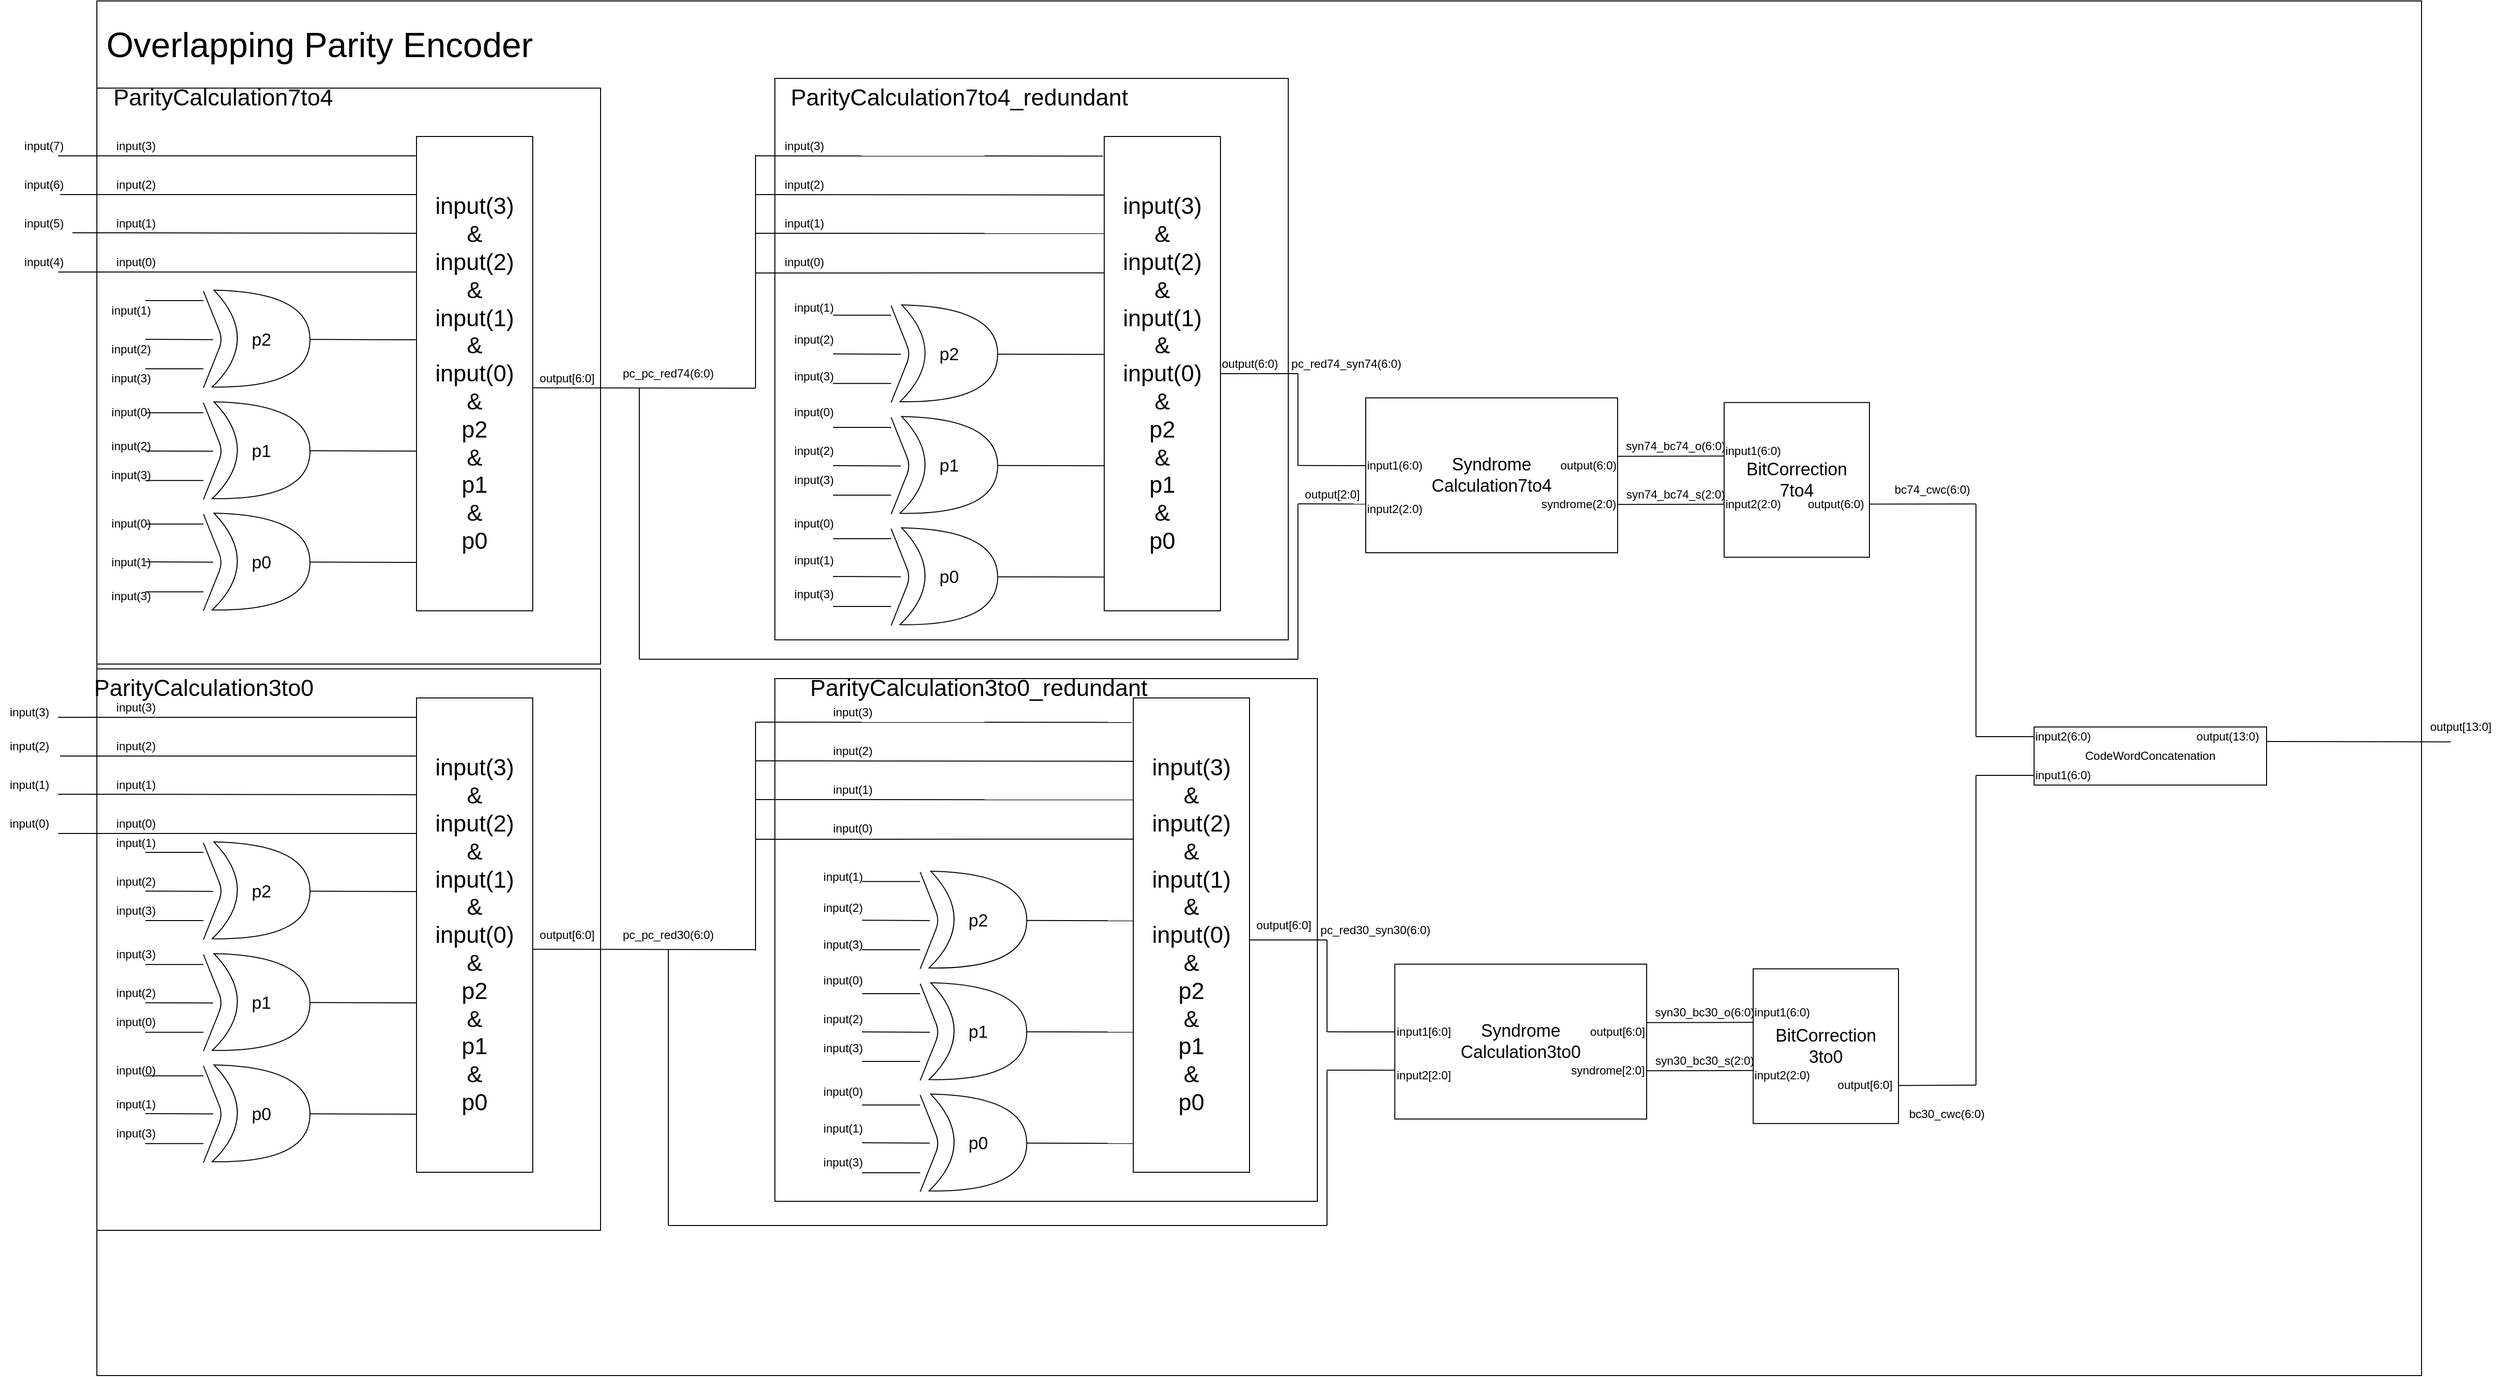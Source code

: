 <mxfile version="13.7.5" type="device"><diagram name="Page-1" id="7e0a89b8-554c-2b80-1dc8-d5c74ca68de4"><mxGraphModel dx="2122" dy="1299" grid="1" gridSize="10" guides="1" tooltips="1" connect="1" arrows="1" fold="1" page="1" pageScale="1" pageWidth="1100" pageHeight="850" background="#ffffff" math="0" shadow="0"><root><mxCell id="0"/><mxCell id="1" parent="0"/><mxCell id="FAFZdlp3KTIFygxHymm2-323" value="&lt;span style=&quot;color: rgba(0 , 0 , 0 , 0) ; font-family: monospace ; font-size: 0px&quot;&gt;%3CmxGraphModel%3E%3Croot%3E%3CmxCell%20id%3D%220%22%2F%3E%3CmxCell%20id%3D%221%22%20parent%3D%220%22%2F%3E%3CmxCell%20id%3D%222%22%20value%3D%22syn74_bc74_o%22%20style%3D%22text%3Bhtml%3D1%3BstrokeColor%3Dnone%3BfillColor%3Dnone%3Balign%3Dcenter%3BverticalAlign%3Dmiddle%3BwhiteSpace%3Dwrap%3Brounded%3D0%3B%22%20vertex%3D%221%22%20parent%3D%221%22%3E%3CmxGeometry%20x%3D%221600%22%20y%3D%22370%22%20width%3D%2240%22%20height%3D%2220%22%20as%3D%22geometry%22%2F%3E%3C%2FmxCell%3E%3C%2Froot%3E%3C%2FmxGraphModel%3E&lt;/span&gt;" style="rounded=0;whiteSpace=wrap;html=1;" vertex="1" parent="1"><mxGeometry y="-80" width="2400" height="1420" as="geometry"/></mxCell><mxCell id="FAFZdlp3KTIFygxHymm2-282" value="" style="rounded=0;whiteSpace=wrap;html=1;" vertex="1" parent="1"><mxGeometry x="700" y="620" width="560" height="540" as="geometry"/></mxCell><mxCell id="FAFZdlp3KTIFygxHymm2-281" value="" style="rounded=0;whiteSpace=wrap;html=1;" vertex="1" parent="1"><mxGeometry y="610" width="520" height="580" as="geometry"/></mxCell><mxCell id="FAFZdlp3KTIFygxHymm2-280" value="" style="rounded=0;whiteSpace=wrap;html=1;" vertex="1" parent="1"><mxGeometry x="700" width="530" height="580" as="geometry"/></mxCell><mxCell id="FAFZdlp3KTIFygxHymm2-276" value="" style="rounded=0;whiteSpace=wrap;html=1;" vertex="1" parent="1"><mxGeometry y="10" width="520" height="595" as="geometry"/></mxCell><mxCell id="FAFZdlp3KTIFygxHymm2-1" value="&lt;font style=&quot;font-size: 36px&quot;&gt;Overlapping Parity Encoder&lt;/font&gt;" style="text;html=1;strokeColor=none;fillColor=none;align=center;verticalAlign=middle;whiteSpace=wrap;rounded=0;" vertex="1" parent="1"><mxGeometry x="-30" y="-80" width="520" height="90" as="geometry"/></mxCell><mxCell id="FAFZdlp3KTIFygxHymm2-25" value="" style="endArrow=none;html=1;" edge="1" parent="1"><mxGeometry width="50" height="50" relative="1" as="geometry"><mxPoint x="-40" y="200" as="sourcePoint"/><mxPoint x="330" y="200" as="targetPoint"/></mxGeometry></mxCell><mxCell id="FAFZdlp3KTIFygxHymm2-26" value="" style="endArrow=none;html=1;exitX=0.996;exitY=0.972;exitDx=0;exitDy=0;exitPerimeter=0;" edge="1" parent="1" source="FAFZdlp3KTIFygxHymm2-31"><mxGeometry width="50" height="50" relative="1" as="geometry"><mxPoint x="240" y="160.0" as="sourcePoint"/><mxPoint x="330" y="160" as="targetPoint"/></mxGeometry></mxCell><mxCell id="FAFZdlp3KTIFygxHymm2-27" value="" style="endArrow=none;html=1;" edge="1" parent="1"><mxGeometry width="50" height="50" relative="1" as="geometry"><mxPoint x="-38" y="120" as="sourcePoint"/><mxPoint x="330" y="120" as="targetPoint"/></mxGeometry></mxCell><mxCell id="FAFZdlp3KTIFygxHymm2-28" value="" style="endArrow=none;html=1;exitX=1;exitY=0.5;exitDx=0;exitDy=0;exitPerimeter=0;" edge="1" parent="1"><mxGeometry width="50" height="50" relative="1" as="geometry"><mxPoint x="-40" y="80" as="sourcePoint"/><mxPoint x="330" y="80" as="targetPoint"/></mxGeometry></mxCell><mxCell id="FAFZdlp3KTIFygxHymm2-30" value="input(6)" style="text;html=1;align=center;verticalAlign=middle;resizable=0;points=[];autosize=1;" vertex="1" parent="1"><mxGeometry x="-85" y="100" width="60" height="20" as="geometry"/></mxCell><mxCell id="FAFZdlp3KTIFygxHymm2-31" value="input(5)" style="text;html=1;align=center;verticalAlign=middle;resizable=0;points=[];autosize=1;" vertex="1" parent="1"><mxGeometry x="-85" y="140" width="60" height="20" as="geometry"/></mxCell><mxCell id="FAFZdlp3KTIFygxHymm2-32" value="input(4)" style="text;html=1;align=center;verticalAlign=middle;resizable=0;points=[];autosize=1;" vertex="1" parent="1"><mxGeometry x="-85" y="180" width="60" height="20" as="geometry"/></mxCell><mxCell id="FAFZdlp3KTIFygxHymm2-42" value="&lt;font style=&quot;font-size: 24px&quot;&gt;input(3)&lt;br&gt;&amp;amp;&lt;br&gt;input(2)&lt;br&gt;&amp;amp;&lt;br&gt;input(1)&lt;br&gt;&amp;amp;&lt;br&gt;input(0)&lt;br&gt;&amp;amp;&lt;br&gt;p2&lt;br&gt;&amp;amp;&lt;br&gt;p1&lt;br&gt;&amp;amp;&lt;br&gt;p0&lt;/font&gt;" style="rounded=0;whiteSpace=wrap;html=1;" vertex="1" parent="1"><mxGeometry x="330" y="60" width="120" height="490" as="geometry"/></mxCell><mxCell id="FAFZdlp3KTIFygxHymm2-44" value="" style="endArrow=none;html=1;" edge="1" parent="1"><mxGeometry width="50" height="50" relative="1" as="geometry"><mxPoint x="450" y="319.65" as="sourcePoint"/><mxPoint x="680" y="320" as="targetPoint"/></mxGeometry></mxCell><mxCell id="FAFZdlp3KTIFygxHymm2-45" value="output[6:0]" style="text;html=1;align=center;verticalAlign=middle;resizable=0;points=[];autosize=1;" vertex="1" parent="1"><mxGeometry x="450" y="299.65" width="70" height="20" as="geometry"/></mxCell><mxCell id="FAFZdlp3KTIFygxHymm2-83" value="&lt;span style=&quot;font-size: 18px&quot;&gt;p2&lt;/span&gt;" style="shape=xor;whiteSpace=wrap;html=1;rotation=1;" vertex="1" parent="1"><mxGeometry x="120" y="789.65" width="100" height="100" as="geometry"/></mxCell><mxCell id="FAFZdlp3KTIFygxHymm2-84" value="" style="endArrow=none;html=1;" edge="1" parent="1"><mxGeometry width="50" height="50" relative="1" as="geometry"><mxPoint x="110" y="889.65" as="sourcePoint"/><mxPoint x="110" y="789.65" as="targetPoint"/><Array as="points"><mxPoint x="130" y="839.65"/></Array></mxGeometry></mxCell><mxCell id="FAFZdlp3KTIFygxHymm2-85" value="" style="endArrow=none;html=1;" edge="1" parent="1"><mxGeometry width="50" height="50" relative="1" as="geometry"><mxPoint x="50" y="799.51" as="sourcePoint"/><mxPoint x="110" y="799.51" as="targetPoint"/></mxGeometry></mxCell><mxCell id="FAFZdlp3KTIFygxHymm2-86" value="" style="endArrow=none;html=1;" edge="1" parent="1"><mxGeometry width="50" height="50" relative="1" as="geometry"><mxPoint x="50" y="839.47" as="sourcePoint"/><mxPoint x="120" y="839.83" as="targetPoint"/></mxGeometry></mxCell><mxCell id="FAFZdlp3KTIFygxHymm2-87" value="" style="endArrow=none;html=1;" edge="1" parent="1"><mxGeometry width="50" height="50" relative="1" as="geometry"><mxPoint x="50" y="870" as="sourcePoint"/><mxPoint x="110" y="870" as="targetPoint"/></mxGeometry></mxCell><mxCell id="FAFZdlp3KTIFygxHymm2-88" value="&lt;span style=&quot;font-size: 18px&quot;&gt;p1&lt;/span&gt;" style="shape=xor;whiteSpace=wrap;html=1;rotation=1;" vertex="1" parent="1"><mxGeometry x="120" y="905" width="100" height="100" as="geometry"/></mxCell><mxCell id="FAFZdlp3KTIFygxHymm2-89" value="" style="endArrow=none;html=1;" edge="1" parent="1"><mxGeometry width="50" height="50" relative="1" as="geometry"><mxPoint x="110" y="1005" as="sourcePoint"/><mxPoint x="110" y="905" as="targetPoint"/><Array as="points"><mxPoint x="130" y="955"/></Array></mxGeometry></mxCell><mxCell id="FAFZdlp3KTIFygxHymm2-90" value="" style="endArrow=none;html=1;" edge="1" parent="1"><mxGeometry width="50" height="50" relative="1" as="geometry"><mxPoint x="50" y="915.35" as="sourcePoint"/><mxPoint x="110" y="915.35" as="targetPoint"/></mxGeometry></mxCell><mxCell id="FAFZdlp3KTIFygxHymm2-91" value="" style="endArrow=none;html=1;" edge="1" parent="1"><mxGeometry width="50" height="50" relative="1" as="geometry"><mxPoint x="50" y="954.82" as="sourcePoint"/><mxPoint x="120" y="955.18" as="targetPoint"/></mxGeometry></mxCell><mxCell id="FAFZdlp3KTIFygxHymm2-92" value="" style="endArrow=none;html=1;" edge="1" parent="1"><mxGeometry width="50" height="50" relative="1" as="geometry"><mxPoint x="50" y="985.35" as="sourcePoint"/><mxPoint x="110" y="985.35" as="targetPoint"/></mxGeometry></mxCell><mxCell id="FAFZdlp3KTIFygxHymm2-93" value="&lt;span style=&quot;font-size: 18px&quot;&gt;p0&lt;/span&gt;" style="shape=xor;whiteSpace=wrap;html=1;rotation=1;" vertex="1" parent="1"><mxGeometry x="120" y="1020" width="100" height="100" as="geometry"/></mxCell><mxCell id="FAFZdlp3KTIFygxHymm2-94" value="" style="endArrow=none;html=1;" edge="1" parent="1"><mxGeometry width="50" height="50" relative="1" as="geometry"><mxPoint x="110" y="1120" as="sourcePoint"/><mxPoint x="110" y="1020" as="targetPoint"/><Array as="points"><mxPoint x="130" y="1070"/></Array></mxGeometry></mxCell><mxCell id="FAFZdlp3KTIFygxHymm2-95" value="" style="endArrow=none;html=1;" edge="1" parent="1"><mxGeometry width="50" height="50" relative="1" as="geometry"><mxPoint x="50" y="1030.35" as="sourcePoint"/><mxPoint x="110" y="1030.35" as="targetPoint"/></mxGeometry></mxCell><mxCell id="FAFZdlp3KTIFygxHymm2-96" value="" style="endArrow=none;html=1;" edge="1" parent="1"><mxGeometry width="50" height="50" relative="1" as="geometry"><mxPoint x="50" y="1069.35" as="sourcePoint"/><mxPoint x="120" y="1069.71" as="targetPoint"/></mxGeometry></mxCell><mxCell id="FAFZdlp3KTIFygxHymm2-97" value="" style="endArrow=none;html=1;" edge="1" parent="1"><mxGeometry width="50" height="50" relative="1" as="geometry"><mxPoint x="50" y="1100.35" as="sourcePoint"/><mxPoint x="110" y="1100.35" as="targetPoint"/></mxGeometry></mxCell><mxCell id="FAFZdlp3KTIFygxHymm2-98" value="" style="endArrow=none;html=1;" edge="1" parent="1"><mxGeometry width="50" height="50" relative="1" as="geometry"><mxPoint x="220" y="839.65" as="sourcePoint"/><mxPoint x="330" y="840" as="targetPoint"/></mxGeometry></mxCell><mxCell id="FAFZdlp3KTIFygxHymm2-99" value="" style="endArrow=none;html=1;" edge="1" parent="1"><mxGeometry width="50" height="50" relative="1" as="geometry"><mxPoint x="220" y="954.66" as="sourcePoint"/><mxPoint x="330" y="955.01" as="targetPoint"/></mxGeometry></mxCell><mxCell id="FAFZdlp3KTIFygxHymm2-100" value="" style="endArrow=none;html=1;" edge="1" parent="1"><mxGeometry width="50" height="50" relative="1" as="geometry"><mxPoint x="220" y="1069.66" as="sourcePoint"/><mxPoint x="330" y="1070.01" as="targetPoint"/></mxGeometry></mxCell><mxCell id="FAFZdlp3KTIFygxHymm2-118" value="&lt;font style=&quot;font-size: 24px&quot;&gt;input(3)&lt;br&gt;&amp;amp;&lt;br&gt;input(2)&lt;br&gt;&amp;amp;&lt;br&gt;input(1)&lt;br&gt;&amp;amp;&lt;br&gt;input(0)&lt;br&gt;&amp;amp;&lt;br&gt;p2&lt;br&gt;&amp;amp;&lt;br&gt;p1&lt;br&gt;&amp;amp;&lt;br&gt;p0&lt;/font&gt;" style="rounded=0;whiteSpace=wrap;html=1;" vertex="1" parent="1"><mxGeometry x="330" y="640" width="120" height="490" as="geometry"/></mxCell><mxCell id="FAFZdlp3KTIFygxHymm2-119" value="" style="endArrow=none;html=1;" edge="1" parent="1"><mxGeometry width="50" height="50" relative="1" as="geometry"><mxPoint x="450" y="899.65" as="sourcePoint"/><mxPoint x="680" y="900" as="targetPoint"/></mxGeometry></mxCell><mxCell id="FAFZdlp3KTIFygxHymm2-122" value="" style="endArrow=none;html=1;" edge="1" parent="1"><mxGeometry width="50" height="50" relative="1" as="geometry"><mxPoint x="680" y="320" as="sourcePoint"/><mxPoint x="680" y="79" as="targetPoint"/></mxGeometry></mxCell><mxCell id="FAFZdlp3KTIFygxHymm2-123" value="" style="endArrow=none;html=1;entryX=-0.012;entryY=0.072;entryDx=0;entryDy=0;entryPerimeter=0;" edge="1" parent="1"><mxGeometry width="50" height="50" relative="1" as="geometry"><mxPoint x="680" y="80" as="sourcePoint"/><mxPoint x="1038.56" y="80.28" as="targetPoint"/></mxGeometry></mxCell><mxCell id="FAFZdlp3KTIFygxHymm2-124" value="" style="endArrow=none;html=1;entryX=0.004;entryY=0.154;entryDx=0;entryDy=0;entryPerimeter=0;" edge="1" parent="1"><mxGeometry width="50" height="50" relative="1" as="geometry"><mxPoint x="680" y="120" as="sourcePoint"/><mxPoint x="1040.48" y="120.46" as="targetPoint"/></mxGeometry></mxCell><mxCell id="FAFZdlp3KTIFygxHymm2-125" value="" style="endArrow=none;html=1;entryX=0;entryY=0.235;entryDx=0;entryDy=0;entryPerimeter=0;" edge="1" parent="1"><mxGeometry width="50" height="50" relative="1" as="geometry"><mxPoint x="680" y="160" as="sourcePoint"/><mxPoint x="1040" y="160.15" as="targetPoint"/></mxGeometry></mxCell><mxCell id="FAFZdlp3KTIFygxHymm2-126" value="" style="endArrow=none;html=1;entryX=0.004;entryY=0.318;entryDx=0;entryDy=0;entryPerimeter=0;" edge="1" parent="1"><mxGeometry width="50" height="50" relative="1" as="geometry"><mxPoint x="680" y="201" as="sourcePoint"/><mxPoint x="1040.48" y="200.82" as="targetPoint"/></mxGeometry></mxCell><mxCell id="FAFZdlp3KTIFygxHymm2-133" value="&lt;font style=&quot;font-size: 18px&quot;&gt;p2&lt;/font&gt;" style="shape=xor;whiteSpace=wrap;html=1;rotation=1;" vertex="1" parent="1"><mxGeometry x="830" y="234.82" width="100" height="100" as="geometry"/></mxCell><mxCell id="FAFZdlp3KTIFygxHymm2-134" value="" style="endArrow=none;html=1;" edge="1" parent="1"><mxGeometry width="50" height="50" relative="1" as="geometry"><mxPoint x="820" y="334.82" as="sourcePoint"/><mxPoint x="820" y="234.82" as="targetPoint"/><Array as="points"><mxPoint x="840" y="284.82"/></Array></mxGeometry></mxCell><mxCell id="FAFZdlp3KTIFygxHymm2-135" value="" style="endArrow=none;html=1;" edge="1" parent="1"><mxGeometry width="50" height="50" relative="1" as="geometry"><mxPoint x="760" y="244.68" as="sourcePoint"/><mxPoint x="820" y="244.68" as="targetPoint"/></mxGeometry></mxCell><mxCell id="FAFZdlp3KTIFygxHymm2-136" value="" style="endArrow=none;html=1;" edge="1" parent="1"><mxGeometry width="50" height="50" relative="1" as="geometry"><mxPoint x="760" y="284.64" as="sourcePoint"/><mxPoint x="830" y="285.0" as="targetPoint"/></mxGeometry></mxCell><mxCell id="FAFZdlp3KTIFygxHymm2-137" value="" style="endArrow=none;html=1;" edge="1" parent="1"><mxGeometry width="50" height="50" relative="1" as="geometry"><mxPoint x="760" y="315.17" as="sourcePoint"/><mxPoint x="820" y="315.17" as="targetPoint"/></mxGeometry></mxCell><mxCell id="FAFZdlp3KTIFygxHymm2-138" value="&lt;font style=&quot;font-size: 18px&quot;&gt;p1&lt;/font&gt;" style="shape=xor;whiteSpace=wrap;html=1;rotation=1;" vertex="1" parent="1"><mxGeometry x="830" y="350.17" width="100" height="100" as="geometry"/></mxCell><mxCell id="FAFZdlp3KTIFygxHymm2-139" value="" style="endArrow=none;html=1;" edge="1" parent="1"><mxGeometry width="50" height="50" relative="1" as="geometry"><mxPoint x="820" y="450.17" as="sourcePoint"/><mxPoint x="820" y="350.17" as="targetPoint"/><Array as="points"><mxPoint x="840" y="400.17"/></Array></mxGeometry></mxCell><mxCell id="FAFZdlp3KTIFygxHymm2-140" value="" style="endArrow=none;html=1;" edge="1" parent="1"><mxGeometry width="50" height="50" relative="1" as="geometry"><mxPoint x="760" y="360.52" as="sourcePoint"/><mxPoint x="820" y="360.52" as="targetPoint"/></mxGeometry></mxCell><mxCell id="FAFZdlp3KTIFygxHymm2-141" value="" style="endArrow=none;html=1;" edge="1" parent="1"><mxGeometry width="50" height="50" relative="1" as="geometry"><mxPoint x="760" y="399.99" as="sourcePoint"/><mxPoint x="830" y="400.35" as="targetPoint"/></mxGeometry></mxCell><mxCell id="FAFZdlp3KTIFygxHymm2-142" value="" style="endArrow=none;html=1;" edge="1" parent="1"><mxGeometry width="50" height="50" relative="1" as="geometry"><mxPoint x="760" y="430.52" as="sourcePoint"/><mxPoint x="820" y="430.52" as="targetPoint"/></mxGeometry></mxCell><mxCell id="FAFZdlp3KTIFygxHymm2-143" value="&lt;font style=&quot;font-size: 18px&quot;&gt;p0&lt;/font&gt;" style="shape=xor;whiteSpace=wrap;html=1;rotation=1;" vertex="1" parent="1"><mxGeometry x="830" y="465.17" width="100" height="100" as="geometry"/></mxCell><mxCell id="FAFZdlp3KTIFygxHymm2-144" value="" style="endArrow=none;html=1;" edge="1" parent="1"><mxGeometry width="50" height="50" relative="1" as="geometry"><mxPoint x="820" y="565.17" as="sourcePoint"/><mxPoint x="820" y="465.17" as="targetPoint"/><Array as="points"><mxPoint x="840" y="515.17"/></Array></mxGeometry></mxCell><mxCell id="FAFZdlp3KTIFygxHymm2-145" value="" style="endArrow=none;html=1;" edge="1" parent="1"><mxGeometry width="50" height="50" relative="1" as="geometry"><mxPoint x="760" y="475.52" as="sourcePoint"/><mxPoint x="820" y="475.52" as="targetPoint"/></mxGeometry></mxCell><mxCell id="FAFZdlp3KTIFygxHymm2-146" value="" style="endArrow=none;html=1;" edge="1" parent="1"><mxGeometry width="50" height="50" relative="1" as="geometry"><mxPoint x="760" y="514.52" as="sourcePoint"/><mxPoint x="830" y="514.88" as="targetPoint"/></mxGeometry></mxCell><mxCell id="FAFZdlp3KTIFygxHymm2-147" value="" style="endArrow=none;html=1;" edge="1" parent="1"><mxGeometry width="50" height="50" relative="1" as="geometry"><mxPoint x="760" y="545.52" as="sourcePoint"/><mxPoint x="820" y="545.52" as="targetPoint"/></mxGeometry></mxCell><mxCell id="FAFZdlp3KTIFygxHymm2-148" value="" style="endArrow=none;html=1;" edge="1" parent="1"><mxGeometry width="50" height="50" relative="1" as="geometry"><mxPoint x="930" y="284.82" as="sourcePoint"/><mxPoint x="1040" y="285.17" as="targetPoint"/></mxGeometry></mxCell><mxCell id="FAFZdlp3KTIFygxHymm2-149" value="" style="endArrow=none;html=1;" edge="1" parent="1"><mxGeometry width="50" height="50" relative="1" as="geometry"><mxPoint x="930" y="399.83" as="sourcePoint"/><mxPoint x="1040" y="400.18" as="targetPoint"/></mxGeometry></mxCell><mxCell id="FAFZdlp3KTIFygxHymm2-150" value="" style="endArrow=none;html=1;" edge="1" parent="1"><mxGeometry width="50" height="50" relative="1" as="geometry"><mxPoint x="930" y="514.83" as="sourcePoint"/><mxPoint x="1040" y="515.18" as="targetPoint"/></mxGeometry></mxCell><mxCell id="FAFZdlp3KTIFygxHymm2-172" value="" style="endArrow=none;html=1;" edge="1" parent="1"><mxGeometry width="50" height="50" relative="1" as="geometry"><mxPoint x="1160" y="305.0" as="sourcePoint"/><mxPoint x="1240" y="305" as="targetPoint"/></mxGeometry></mxCell><mxCell id="FAFZdlp3KTIFygxHymm2-174" value="" style="endArrow=none;html=1;" edge="1" parent="1"><mxGeometry width="50" height="50" relative="1" as="geometry"><mxPoint x="560" y="600" as="sourcePoint"/><mxPoint x="560" y="320.17" as="targetPoint"/></mxGeometry></mxCell><mxCell id="FAFZdlp3KTIFygxHymm2-175" value="" style="endArrow=none;html=1;" edge="1" parent="1"><mxGeometry width="50" height="50" relative="1" as="geometry"><mxPoint x="560" y="600" as="sourcePoint"/><mxPoint x="1240" y="600" as="targetPoint"/></mxGeometry></mxCell><mxCell id="FAFZdlp3KTIFygxHymm2-176" value="" style="endArrow=none;html=1;" edge="1" parent="1"><mxGeometry width="50" height="50" relative="1" as="geometry"><mxPoint x="1240" y="400" as="sourcePoint"/><mxPoint x="1240" y="305.0" as="targetPoint"/></mxGeometry></mxCell><mxCell id="FAFZdlp3KTIFygxHymm2-177" value="" style="endArrow=none;html=1;" edge="1" parent="1"><mxGeometry width="50" height="50" relative="1" as="geometry"><mxPoint x="1240" y="600" as="sourcePoint"/><mxPoint x="1240" y="440" as="targetPoint"/></mxGeometry></mxCell><mxCell id="FAFZdlp3KTIFygxHymm2-178" value="" style="endArrow=none;html=1;" edge="1" parent="1"><mxGeometry width="50" height="50" relative="1" as="geometry"><mxPoint x="1240" y="399.93" as="sourcePoint"/><mxPoint x="1320" y="400" as="targetPoint"/></mxGeometry></mxCell><mxCell id="FAFZdlp3KTIFygxHymm2-179" value="" style="endArrow=none;html=1;" edge="1" parent="1"><mxGeometry width="50" height="50" relative="1" as="geometry"><mxPoint x="1240" y="439.52" as="sourcePoint"/><mxPoint x="1320" y="439.59" as="targetPoint"/></mxGeometry></mxCell><mxCell id="FAFZdlp3KTIFygxHymm2-180" value="output(6:0)" style="text;html=1;align=center;verticalAlign=middle;resizable=0;points=[];autosize=1;" vertex="1" parent="1"><mxGeometry x="1155" y="285" width="70" height="20" as="geometry"/></mxCell><mxCell id="FAFZdlp3KTIFygxHymm2-181" value="output[2:0]" style="text;html=1;align=center;verticalAlign=middle;resizable=0;points=[];autosize=1;" vertex="1" parent="1"><mxGeometry x="1240" y="420" width="70" height="20" as="geometry"/></mxCell><mxCell id="FAFZdlp3KTIFygxHymm2-182" value="&lt;span style=&quot;font-size: 18px&quot;&gt;Syndrome&lt;br&gt;Calculation7to4&lt;/span&gt;" style="rounded=0;whiteSpace=wrap;html=1;" vertex="1" parent="1"><mxGeometry x="1310" y="330" width="260" height="160" as="geometry"/></mxCell><mxCell id="FAFZdlp3KTIFygxHymm2-183" value="input1(6:0)" style="text;html=1;strokeColor=none;fillColor=none;align=center;verticalAlign=middle;whiteSpace=wrap;rounded=0;" vertex="1" parent="1"><mxGeometry x="1320" y="390" width="40" height="20" as="geometry"/></mxCell><mxCell id="FAFZdlp3KTIFygxHymm2-184" value="input2(2:0)" style="text;html=1;strokeColor=none;fillColor=none;align=center;verticalAlign=middle;whiteSpace=wrap;rounded=0;" vertex="1" parent="1"><mxGeometry x="1320" y="435" width="40" height="20" as="geometry"/></mxCell><mxCell id="FAFZdlp3KTIFygxHymm2-185" value="syndrome(2:0)" style="text;html=1;strokeColor=none;fillColor=none;align=center;verticalAlign=middle;whiteSpace=wrap;rounded=0;" vertex="1" parent="1"><mxGeometry x="1510" y="430.17" width="40" height="20" as="geometry"/></mxCell><mxCell id="FAFZdlp3KTIFygxHymm2-186" value="output(6:0)" style="text;html=1;strokeColor=none;fillColor=none;align=center;verticalAlign=middle;whiteSpace=wrap;rounded=0;" vertex="1" parent="1"><mxGeometry x="1520" y="390.17" width="40" height="20" as="geometry"/></mxCell><mxCell id="FAFZdlp3KTIFygxHymm2-188" value="" style="endArrow=none;html=1;" edge="1" parent="1"><mxGeometry width="50" height="50" relative="1" as="geometry"><mxPoint x="1570" y="390.34" as="sourcePoint"/><mxPoint x="1680" y="390.17" as="targetPoint"/></mxGeometry></mxCell><mxCell id="FAFZdlp3KTIFygxHymm2-189" value="" style="endArrow=none;html=1;" edge="1" parent="1"><mxGeometry width="50" height="50" relative="1" as="geometry"><mxPoint x="1570" y="440.1" as="sourcePoint"/><mxPoint x="1680" y="439.93" as="targetPoint"/></mxGeometry></mxCell><mxCell id="FAFZdlp3KTIFygxHymm2-190" value="&lt;font style=&quot;font-size: 18px&quot;&gt;BitCorrection&lt;br&gt;7to4&lt;/font&gt;" style="rounded=0;whiteSpace=wrap;html=1;" vertex="1" parent="1"><mxGeometry x="1680" y="334.82" width="150" height="159.83" as="geometry"/></mxCell><mxCell id="FAFZdlp3KTIFygxHymm2-192" value="output[6:0]" style="text;html=1;align=center;verticalAlign=middle;resizable=0;points=[];autosize=1;" vertex="1" parent="1"><mxGeometry x="450" y="875" width="70" height="20" as="geometry"/></mxCell><mxCell id="FAFZdlp3KTIFygxHymm2-194" value="" style="endArrow=none;html=1;" edge="1" parent="1"><mxGeometry width="50" height="50" relative="1" as="geometry"><mxPoint x="680" y="901" as="sourcePoint"/><mxPoint x="680.0" y="665" as="targetPoint"/></mxGeometry></mxCell><mxCell id="FAFZdlp3KTIFygxHymm2-195" value="" style="endArrow=none;html=1;entryX=-0.012;entryY=0.072;entryDx=0;entryDy=0;entryPerimeter=0;" edge="1" parent="1"><mxGeometry width="50" height="50" relative="1" as="geometry"><mxPoint x="680" y="665" as="sourcePoint"/><mxPoint x="1068.56" y="665.28" as="targetPoint"/></mxGeometry></mxCell><mxCell id="FAFZdlp3KTIFygxHymm2-196" value="" style="endArrow=none;html=1;entryX=0.004;entryY=0.154;entryDx=0;entryDy=0;entryPerimeter=0;" edge="1" parent="1"><mxGeometry width="50" height="50" relative="1" as="geometry"><mxPoint x="680" y="705" as="sourcePoint"/><mxPoint x="1070.48" y="705.46" as="targetPoint"/></mxGeometry></mxCell><mxCell id="FAFZdlp3KTIFygxHymm2-197" value="" style="endArrow=none;html=1;entryX=0;entryY=0.235;entryDx=0;entryDy=0;entryPerimeter=0;" edge="1" parent="1"><mxGeometry width="50" height="50" relative="1" as="geometry"><mxPoint x="680" y="745" as="sourcePoint"/><mxPoint x="1070.0" y="745.15" as="targetPoint"/></mxGeometry></mxCell><mxCell id="FAFZdlp3KTIFygxHymm2-198" value="" style="endArrow=none;html=1;entryX=0.004;entryY=0.318;entryDx=0;entryDy=0;entryPerimeter=0;" edge="1" parent="1"><mxGeometry width="50" height="50" relative="1" as="geometry"><mxPoint x="680" y="786" as="sourcePoint"/><mxPoint x="1070.48" y="785.82" as="targetPoint"/></mxGeometry></mxCell><mxCell id="FAFZdlp3KTIFygxHymm2-203" value="&lt;font style=&quot;font-size: 18px&quot;&gt;p2&lt;/font&gt;" style="shape=xor;whiteSpace=wrap;html=1;rotation=1;" vertex="1" parent="1"><mxGeometry x="860" y="819.82" width="100" height="100" as="geometry"/></mxCell><mxCell id="FAFZdlp3KTIFygxHymm2-204" value="" style="endArrow=none;html=1;" edge="1" parent="1"><mxGeometry width="50" height="50" relative="1" as="geometry"><mxPoint x="850.0" y="919.82" as="sourcePoint"/><mxPoint x="850.0" y="819.82" as="targetPoint"/><Array as="points"><mxPoint x="870" y="869.82"/></Array></mxGeometry></mxCell><mxCell id="FAFZdlp3KTIFygxHymm2-205" value="" style="endArrow=none;html=1;" edge="1" parent="1"><mxGeometry width="50" height="50" relative="1" as="geometry"><mxPoint x="790.0" y="829.68" as="sourcePoint"/><mxPoint x="850.0" y="829.68" as="targetPoint"/></mxGeometry></mxCell><mxCell id="FAFZdlp3KTIFygxHymm2-206" value="" style="endArrow=none;html=1;" edge="1" parent="1"><mxGeometry width="50" height="50" relative="1" as="geometry"><mxPoint x="790.0" y="869.64" as="sourcePoint"/><mxPoint x="860.0" y="870" as="targetPoint"/></mxGeometry></mxCell><mxCell id="FAFZdlp3KTIFygxHymm2-207" value="" style="endArrow=none;html=1;" edge="1" parent="1"><mxGeometry width="50" height="50" relative="1" as="geometry"><mxPoint x="790.0" y="900.17" as="sourcePoint"/><mxPoint x="850.0" y="900.17" as="targetPoint"/></mxGeometry></mxCell><mxCell id="FAFZdlp3KTIFygxHymm2-208" value="&lt;font style=&quot;font-size: 18px&quot;&gt;p1&lt;/font&gt;" style="shape=xor;whiteSpace=wrap;html=1;rotation=1;" vertex="1" parent="1"><mxGeometry x="860" y="935.17" width="100" height="100" as="geometry"/></mxCell><mxCell id="FAFZdlp3KTIFygxHymm2-209" value="" style="endArrow=none;html=1;" edge="1" parent="1"><mxGeometry width="50" height="50" relative="1" as="geometry"><mxPoint x="850.0" y="1035.17" as="sourcePoint"/><mxPoint x="850.0" y="935.17" as="targetPoint"/><Array as="points"><mxPoint x="870" y="985.17"/></Array></mxGeometry></mxCell><mxCell id="FAFZdlp3KTIFygxHymm2-210" value="" style="endArrow=none;html=1;" edge="1" parent="1"><mxGeometry width="50" height="50" relative="1" as="geometry"><mxPoint x="790.0" y="945.52" as="sourcePoint"/><mxPoint x="850.0" y="945.52" as="targetPoint"/></mxGeometry></mxCell><mxCell id="FAFZdlp3KTIFygxHymm2-211" value="" style="endArrow=none;html=1;" edge="1" parent="1"><mxGeometry width="50" height="50" relative="1" as="geometry"><mxPoint x="790.0" y="984.99" as="sourcePoint"/><mxPoint x="860.0" y="985.35" as="targetPoint"/></mxGeometry></mxCell><mxCell id="FAFZdlp3KTIFygxHymm2-212" value="" style="endArrow=none;html=1;" edge="1" parent="1"><mxGeometry width="50" height="50" relative="1" as="geometry"><mxPoint x="790.0" y="1015.52" as="sourcePoint"/><mxPoint x="850.0" y="1015.52" as="targetPoint"/></mxGeometry></mxCell><mxCell id="FAFZdlp3KTIFygxHymm2-213" value="&lt;font style=&quot;font-size: 18px&quot;&gt;p0&lt;/font&gt;" style="shape=xor;whiteSpace=wrap;html=1;rotation=1;" vertex="1" parent="1"><mxGeometry x="860" y="1050.17" width="100" height="100" as="geometry"/></mxCell><mxCell id="FAFZdlp3KTIFygxHymm2-214" value="" style="endArrow=none;html=1;" edge="1" parent="1"><mxGeometry width="50" height="50" relative="1" as="geometry"><mxPoint x="850.0" y="1150.17" as="sourcePoint"/><mxPoint x="850.0" y="1050.17" as="targetPoint"/><Array as="points"><mxPoint x="870" y="1100.17"/></Array></mxGeometry></mxCell><mxCell id="FAFZdlp3KTIFygxHymm2-215" value="" style="endArrow=none;html=1;" edge="1" parent="1"><mxGeometry width="50" height="50" relative="1" as="geometry"><mxPoint x="790.0" y="1060.52" as="sourcePoint"/><mxPoint x="850.0" y="1060.52" as="targetPoint"/></mxGeometry></mxCell><mxCell id="FAFZdlp3KTIFygxHymm2-216" value="" style="endArrow=none;html=1;" edge="1" parent="1"><mxGeometry width="50" height="50" relative="1" as="geometry"><mxPoint x="790.0" y="1099.52" as="sourcePoint"/><mxPoint x="860.0" y="1099.88" as="targetPoint"/></mxGeometry></mxCell><mxCell id="FAFZdlp3KTIFygxHymm2-217" value="" style="endArrow=none;html=1;" edge="1" parent="1"><mxGeometry width="50" height="50" relative="1" as="geometry"><mxPoint x="790.0" y="1130.52" as="sourcePoint"/><mxPoint x="850.0" y="1130.52" as="targetPoint"/></mxGeometry></mxCell><mxCell id="FAFZdlp3KTIFygxHymm2-218" value="" style="endArrow=none;html=1;" edge="1" parent="1"><mxGeometry width="50" height="50" relative="1" as="geometry"><mxPoint x="960.0" y="869.82" as="sourcePoint"/><mxPoint x="1070.0" y="870.17" as="targetPoint"/></mxGeometry></mxCell><mxCell id="FAFZdlp3KTIFygxHymm2-219" value="" style="endArrow=none;html=1;" edge="1" parent="1"><mxGeometry width="50" height="50" relative="1" as="geometry"><mxPoint x="960.0" y="984.83" as="sourcePoint"/><mxPoint x="1070.0" y="985.18" as="targetPoint"/></mxGeometry></mxCell><mxCell id="FAFZdlp3KTIFygxHymm2-220" value="" style="endArrow=none;html=1;" edge="1" parent="1"><mxGeometry width="50" height="50" relative="1" as="geometry"><mxPoint x="960.0" y="1099.83" as="sourcePoint"/><mxPoint x="1070.0" y="1100.18" as="targetPoint"/></mxGeometry></mxCell><mxCell id="FAFZdlp3KTIFygxHymm2-230" value="" style="endArrow=none;html=1;" edge="1" parent="1"><mxGeometry width="50" height="50" relative="1" as="geometry"><mxPoint x="1190.0" y="890" as="sourcePoint"/><mxPoint x="1270.0" y="890" as="targetPoint"/></mxGeometry></mxCell><mxCell id="FAFZdlp3KTIFygxHymm2-231" value="" style="endArrow=none;html=1;" edge="1" parent="1"><mxGeometry width="50" height="50" relative="1" as="geometry"><mxPoint x="590" y="1185" as="sourcePoint"/><mxPoint x="590" y="900" as="targetPoint"/></mxGeometry></mxCell><mxCell id="FAFZdlp3KTIFygxHymm2-232" value="" style="endArrow=none;html=1;" edge="1" parent="1"><mxGeometry width="50" height="50" relative="1" as="geometry"><mxPoint x="590" y="1185" as="sourcePoint"/><mxPoint x="1270.0" y="1185" as="targetPoint"/></mxGeometry></mxCell><mxCell id="FAFZdlp3KTIFygxHymm2-233" value="" style="endArrow=none;html=1;" edge="1" parent="1"><mxGeometry width="50" height="50" relative="1" as="geometry"><mxPoint x="1270.0" y="985" as="sourcePoint"/><mxPoint x="1270.0" y="890" as="targetPoint"/></mxGeometry></mxCell><mxCell id="FAFZdlp3KTIFygxHymm2-234" value="" style="endArrow=none;html=1;" edge="1" parent="1"><mxGeometry width="50" height="50" relative="1" as="geometry"><mxPoint x="1270.0" y="1185" as="sourcePoint"/><mxPoint x="1270.0" y="1025" as="targetPoint"/></mxGeometry></mxCell><mxCell id="FAFZdlp3KTIFygxHymm2-235" value="" style="endArrow=none;html=1;" edge="1" parent="1"><mxGeometry width="50" height="50" relative="1" as="geometry"><mxPoint x="1270.0" y="984.93" as="sourcePoint"/><mxPoint x="1350" y="985" as="targetPoint"/></mxGeometry></mxCell><mxCell id="FAFZdlp3KTIFygxHymm2-236" value="" style="endArrow=none;html=1;" edge="1" parent="1"><mxGeometry width="50" height="50" relative="1" as="geometry"><mxPoint x="1270.0" y="1024.52" as="sourcePoint"/><mxPoint x="1350" y="1024.59" as="targetPoint"/></mxGeometry></mxCell><mxCell id="FAFZdlp3KTIFygxHymm2-237" value="output[6:0]" style="text;html=1;align=center;verticalAlign=middle;resizable=0;points=[];autosize=1;" vertex="1" parent="1"><mxGeometry x="1190" y="865" width="70" height="20" as="geometry"/></mxCell><mxCell id="FAFZdlp3KTIFygxHymm2-239" value="&lt;span style=&quot;font-size: 18px&quot;&gt;Syndrome&lt;/span&gt;&lt;br style=&quot;font-size: 18px&quot;&gt;&lt;span style=&quot;font-size: 18px&quot;&gt;Calculation3to0&lt;/span&gt;" style="rounded=0;whiteSpace=wrap;html=1;" vertex="1" parent="1"><mxGeometry x="1340" y="915" width="260" height="160" as="geometry"/></mxCell><mxCell id="FAFZdlp3KTIFygxHymm2-240" value="input1[6:0]" style="text;html=1;strokeColor=none;fillColor=none;align=center;verticalAlign=middle;whiteSpace=wrap;rounded=0;" vertex="1" parent="1"><mxGeometry x="1350" y="975" width="40" height="20" as="geometry"/></mxCell><mxCell id="FAFZdlp3KTIFygxHymm2-241" value="input2[2:0]" style="text;html=1;strokeColor=none;fillColor=none;align=center;verticalAlign=middle;whiteSpace=wrap;rounded=0;" vertex="1" parent="1"><mxGeometry x="1350" y="1020" width="40" height="20" as="geometry"/></mxCell><mxCell id="FAFZdlp3KTIFygxHymm2-242" value="syndrome[2:0]" style="text;html=1;strokeColor=none;fillColor=none;align=center;verticalAlign=middle;whiteSpace=wrap;rounded=0;" vertex="1" parent="1"><mxGeometry x="1540" y="1015.17" width="40" height="20" as="geometry"/></mxCell><mxCell id="FAFZdlp3KTIFygxHymm2-243" value="output[6:0]" style="text;html=1;strokeColor=none;fillColor=none;align=center;verticalAlign=middle;whiteSpace=wrap;rounded=0;" vertex="1" parent="1"><mxGeometry x="1550" y="975.17" width="40" height="20" as="geometry"/></mxCell><mxCell id="FAFZdlp3KTIFygxHymm2-244" value="" style="endArrow=none;html=1;" edge="1" parent="1"><mxGeometry width="50" height="50" relative="1" as="geometry"><mxPoint x="1600" y="975.34" as="sourcePoint"/><mxPoint x="1710" y="975.17" as="targetPoint"/></mxGeometry></mxCell><mxCell id="FAFZdlp3KTIFygxHymm2-245" value="" style="endArrow=none;html=1;" edge="1" parent="1"><mxGeometry width="50" height="50" relative="1" as="geometry"><mxPoint x="1600" y="1025.1" as="sourcePoint"/><mxPoint x="1710" y="1024.93" as="targetPoint"/></mxGeometry></mxCell><mxCell id="FAFZdlp3KTIFygxHymm2-246" value="&lt;font style=&quot;font-size: 18px&quot;&gt;BitCorrection&lt;br&gt;3to0&lt;br&gt;&lt;/font&gt;" style="rounded=0;whiteSpace=wrap;html=1;" vertex="1" parent="1"><mxGeometry x="1710" y="919.82" width="150" height="159.83" as="geometry"/></mxCell><mxCell id="FAFZdlp3KTIFygxHymm2-248" value="" style="endArrow=none;html=1;" edge="1" parent="1"><mxGeometry width="50" height="50" relative="1" as="geometry"><mxPoint x="1830" y="439.75" as="sourcePoint"/><mxPoint x="1940" y="439.58" as="targetPoint"/></mxGeometry></mxCell><mxCell id="FAFZdlp3KTIFygxHymm2-249" value="" style="endArrow=none;html=1;" edge="1" parent="1"><mxGeometry width="50" height="50" relative="1" as="geometry"><mxPoint x="1860" y="1040.41" as="sourcePoint"/><mxPoint x="1940" y="1040" as="targetPoint"/></mxGeometry></mxCell><mxCell id="FAFZdlp3KTIFygxHymm2-251" value="" style="endArrow=none;html=1;" edge="1" parent="1"><mxGeometry width="50" height="50" relative="1" as="geometry"><mxPoint x="1940" y="680" as="sourcePoint"/><mxPoint x="1940" y="440" as="targetPoint"/></mxGeometry></mxCell><mxCell id="FAFZdlp3KTIFygxHymm2-252" value="" style="endArrow=none;html=1;" edge="1" parent="1"><mxGeometry width="50" height="50" relative="1" as="geometry"><mxPoint x="1940" y="1040" as="sourcePoint"/><mxPoint x="1940" y="720" as="targetPoint"/></mxGeometry></mxCell><mxCell id="FAFZdlp3KTIFygxHymm2-253" value="" style="endArrow=none;html=1;" edge="1" parent="1"><mxGeometry width="50" height="50" relative="1" as="geometry"><mxPoint x="1940" y="680" as="sourcePoint"/><mxPoint x="2000" y="680" as="targetPoint"/></mxGeometry></mxCell><mxCell id="FAFZdlp3KTIFygxHymm2-254" value="" style="endArrow=none;html=1;" edge="1" parent="1"><mxGeometry width="50" height="50" relative="1" as="geometry"><mxPoint x="1940" y="720" as="sourcePoint"/><mxPoint x="2000" y="720" as="targetPoint"/></mxGeometry></mxCell><mxCell id="FAFZdlp3KTIFygxHymm2-255" value="output(6:0)" style="text;html=1;align=center;verticalAlign=middle;resizable=0;points=[];autosize=1;" vertex="1" parent="1"><mxGeometry x="1760" y="430" width="70" height="20" as="geometry"/></mxCell><mxCell id="FAFZdlp3KTIFygxHymm2-256" value="output[6:0]" style="text;html=1;align=center;verticalAlign=middle;resizable=0;points=[];autosize=1;" vertex="1" parent="1"><mxGeometry x="1790" y="1030.17" width="70" height="20" as="geometry"/></mxCell><mxCell id="FAFZdlp3KTIFygxHymm2-257" value="CodeWordConcatenation" style="rounded=0;whiteSpace=wrap;html=1;" vertex="1" parent="1"><mxGeometry x="2000" y="670" width="240" height="60" as="geometry"/></mxCell><mxCell id="FAFZdlp3KTIFygxHymm2-258" value="input2(6:0)" style="text;html=1;strokeColor=none;fillColor=none;align=center;verticalAlign=middle;whiteSpace=wrap;rounded=0;" vertex="1" parent="1"><mxGeometry x="2010" y="670" width="40" height="20" as="geometry"/></mxCell><mxCell id="FAFZdlp3KTIFygxHymm2-259" value="input1(6:0)" style="text;html=1;strokeColor=none;fillColor=none;align=center;verticalAlign=middle;whiteSpace=wrap;rounded=0;" vertex="1" parent="1"><mxGeometry x="2010" y="710" width="40" height="20" as="geometry"/></mxCell><mxCell id="FAFZdlp3KTIFygxHymm2-260" value="" style="endArrow=none;html=1;" edge="1" parent="1"><mxGeometry width="50" height="50" relative="1" as="geometry"><mxPoint x="2240" y="685.0" as="sourcePoint"/><mxPoint x="2430" y="685.42" as="targetPoint"/></mxGeometry></mxCell><mxCell id="FAFZdlp3KTIFygxHymm2-261" value="output(13:0)" style="text;html=1;strokeColor=none;fillColor=none;align=center;verticalAlign=middle;whiteSpace=wrap;rounded=0;" vertex="1" parent="1"><mxGeometry x="2180" y="670" width="40" height="20" as="geometry"/></mxCell><mxCell id="FAFZdlp3KTIFygxHymm2-262" value="output[13:0]" style="text;html=1;align=center;verticalAlign=middle;resizable=0;points=[];autosize=1;" vertex="1" parent="1"><mxGeometry x="2400" y="660" width="80" height="20" as="geometry"/></mxCell><mxCell id="FAFZdlp3KTIFygxHymm2-263" value="input(7)" style="text;html=1;align=center;verticalAlign=middle;resizable=0;points=[];autosize=1;" vertex="1" parent="1"><mxGeometry x="-85" y="60" width="60" height="20" as="geometry"/></mxCell><mxCell id="FAFZdlp3KTIFygxHymm2-265" value="" style="endArrow=none;html=1;" edge="1" parent="1"><mxGeometry width="50" height="50" relative="1" as="geometry"><mxPoint x="-40.0" y="780" as="sourcePoint"/><mxPoint x="330" y="780" as="targetPoint"/></mxGeometry></mxCell><mxCell id="FAFZdlp3KTIFygxHymm2-266" value="" style="endArrow=none;html=1;exitX=0.996;exitY=0.972;exitDx=0;exitDy=0;exitPerimeter=0;" edge="1" parent="1"><mxGeometry width="50" height="50" relative="1" as="geometry"><mxPoint x="-40.12" y="739.44" as="sourcePoint"/><mxPoint x="330" y="740" as="targetPoint"/></mxGeometry></mxCell><mxCell id="FAFZdlp3KTIFygxHymm2-267" value="" style="endArrow=none;html=1;" edge="1" parent="1"><mxGeometry width="50" height="50" relative="1" as="geometry"><mxPoint x="-38.0" y="700" as="sourcePoint"/><mxPoint x="330" y="700" as="targetPoint"/></mxGeometry></mxCell><mxCell id="FAFZdlp3KTIFygxHymm2-268" value="" style="endArrow=none;html=1;exitX=1;exitY=0.5;exitDx=0;exitDy=0;exitPerimeter=0;" edge="1" parent="1"><mxGeometry width="50" height="50" relative="1" as="geometry"><mxPoint x="-40.0" y="660" as="sourcePoint"/><mxPoint x="330" y="660" as="targetPoint"/></mxGeometry></mxCell><mxCell id="FAFZdlp3KTIFygxHymm2-285" value="&lt;font style=&quot;font-size: 24px&quot;&gt;ParityCalculation7to4&lt;/font&gt;" style="text;html=1;align=center;verticalAlign=middle;resizable=0;points=[];autosize=1;" vertex="1" parent="1"><mxGeometry x="10" y="10" width="240" height="20" as="geometry"/></mxCell><mxCell id="FAFZdlp3KTIFygxHymm2-286" value="&lt;font style=&quot;font-size: 24px&quot;&gt;ParityCalculation7to4_redundant&lt;/font&gt;" style="text;html=1;align=center;verticalAlign=middle;resizable=0;points=[];autosize=1;" vertex="1" parent="1"><mxGeometry x="710" y="10" width="360" height="20" as="geometry"/></mxCell><mxCell id="FAFZdlp3KTIFygxHymm2-287" value="&lt;span style=&quot;font-size: 24px&quot;&gt;ParityCalculation3to0&lt;/span&gt;" style="text;html=1;align=center;verticalAlign=middle;resizable=0;points=[];autosize=1;" vertex="1" parent="1"><mxGeometry x="-10" y="620" width="240" height="20" as="geometry"/></mxCell><mxCell id="FAFZdlp3KTIFygxHymm2-288" value="&lt;span style=&quot;font-size: 24px&quot;&gt;ParityCalculation3to0_redundant&lt;/span&gt;" style="text;html=1;align=center;verticalAlign=middle;resizable=0;points=[];autosize=1;" vertex="1" parent="1"><mxGeometry x="730" y="620" width="360" height="20" as="geometry"/></mxCell><mxCell id="FAFZdlp3KTIFygxHymm2-296" value="&lt;span style=&quot;font-size: 18px&quot;&gt;p2&lt;/span&gt;" style="shape=xor;whiteSpace=wrap;html=1;rotation=1;" vertex="1" parent="1"><mxGeometry x="120" y="219.65" width="100" height="100" as="geometry"/></mxCell><mxCell id="FAFZdlp3KTIFygxHymm2-297" value="" style="endArrow=none;html=1;" edge="1" parent="1"><mxGeometry width="50" height="50" relative="1" as="geometry"><mxPoint x="110" y="319.65" as="sourcePoint"/><mxPoint x="110" y="219.65" as="targetPoint"/><Array as="points"><mxPoint x="130" y="269.65"/></Array></mxGeometry></mxCell><mxCell id="FAFZdlp3KTIFygxHymm2-298" value="" style="endArrow=none;html=1;" edge="1" parent="1"><mxGeometry width="50" height="50" relative="1" as="geometry"><mxPoint x="50" y="229.51" as="sourcePoint"/><mxPoint x="110" y="229.51" as="targetPoint"/></mxGeometry></mxCell><mxCell id="FAFZdlp3KTIFygxHymm2-299" value="" style="endArrow=none;html=1;" edge="1" parent="1"><mxGeometry width="50" height="50" relative="1" as="geometry"><mxPoint x="50" y="269.47" as="sourcePoint"/><mxPoint x="120" y="269.83" as="targetPoint"/></mxGeometry></mxCell><mxCell id="FAFZdlp3KTIFygxHymm2-300" value="" style="endArrow=none;html=1;" edge="1" parent="1"><mxGeometry width="50" height="50" relative="1" as="geometry"><mxPoint x="50" y="300" as="sourcePoint"/><mxPoint x="110" y="300" as="targetPoint"/></mxGeometry></mxCell><mxCell id="FAFZdlp3KTIFygxHymm2-301" value="&lt;span style=&quot;font-size: 18px&quot;&gt;p1&lt;/span&gt;" style="shape=xor;whiteSpace=wrap;html=1;rotation=1;" vertex="1" parent="1"><mxGeometry x="120" y="335" width="100" height="100" as="geometry"/></mxCell><mxCell id="FAFZdlp3KTIFygxHymm2-302" value="" style="endArrow=none;html=1;" edge="1" parent="1"><mxGeometry width="50" height="50" relative="1" as="geometry"><mxPoint x="110" y="435" as="sourcePoint"/><mxPoint x="110" y="335" as="targetPoint"/><Array as="points"><mxPoint x="130" y="385"/></Array></mxGeometry></mxCell><mxCell id="FAFZdlp3KTIFygxHymm2-303" value="" style="endArrow=none;html=1;" edge="1" parent="1"><mxGeometry width="50" height="50" relative="1" as="geometry"><mxPoint x="50" y="345.35" as="sourcePoint"/><mxPoint x="110" y="345.35" as="targetPoint"/></mxGeometry></mxCell><mxCell id="FAFZdlp3KTIFygxHymm2-304" value="" style="endArrow=none;html=1;" edge="1" parent="1"><mxGeometry width="50" height="50" relative="1" as="geometry"><mxPoint x="50" y="384.82" as="sourcePoint"/><mxPoint x="120" y="385.18" as="targetPoint"/></mxGeometry></mxCell><mxCell id="FAFZdlp3KTIFygxHymm2-305" value="" style="endArrow=none;html=1;" edge="1" parent="1"><mxGeometry width="50" height="50" relative="1" as="geometry"><mxPoint x="50" y="415.35" as="sourcePoint"/><mxPoint x="110" y="415.35" as="targetPoint"/></mxGeometry></mxCell><mxCell id="FAFZdlp3KTIFygxHymm2-306" value="&lt;span style=&quot;font-size: 18px&quot;&gt;p0&lt;/span&gt;" style="shape=xor;whiteSpace=wrap;html=1;rotation=1;" vertex="1" parent="1"><mxGeometry x="120" y="450" width="100" height="100" as="geometry"/></mxCell><mxCell id="FAFZdlp3KTIFygxHymm2-307" value="" style="endArrow=none;html=1;" edge="1" parent="1"><mxGeometry width="50" height="50" relative="1" as="geometry"><mxPoint x="110" y="550" as="sourcePoint"/><mxPoint x="110" y="450" as="targetPoint"/><Array as="points"><mxPoint x="130" y="500"/></Array></mxGeometry></mxCell><mxCell id="FAFZdlp3KTIFygxHymm2-308" value="" style="endArrow=none;html=1;" edge="1" parent="1"><mxGeometry width="50" height="50" relative="1" as="geometry"><mxPoint x="50" y="460.35" as="sourcePoint"/><mxPoint x="110" y="460.35" as="targetPoint"/></mxGeometry></mxCell><mxCell id="FAFZdlp3KTIFygxHymm2-309" value="" style="endArrow=none;html=1;" edge="1" parent="1"><mxGeometry width="50" height="50" relative="1" as="geometry"><mxPoint x="50" y="499.35" as="sourcePoint"/><mxPoint x="120" y="499.71" as="targetPoint"/></mxGeometry></mxCell><mxCell id="FAFZdlp3KTIFygxHymm2-310" value="" style="endArrow=none;html=1;" edge="1" parent="1"><mxGeometry width="50" height="50" relative="1" as="geometry"><mxPoint x="50" y="530.35" as="sourcePoint"/><mxPoint x="110" y="530.35" as="targetPoint"/></mxGeometry></mxCell><mxCell id="FAFZdlp3KTIFygxHymm2-311" value="" style="endArrow=none;html=1;" edge="1" parent="1"><mxGeometry width="50" height="50" relative="1" as="geometry"><mxPoint x="220" y="269.65" as="sourcePoint"/><mxPoint x="330" y="270" as="targetPoint"/></mxGeometry></mxCell><mxCell id="FAFZdlp3KTIFygxHymm2-312" value="" style="endArrow=none;html=1;" edge="1" parent="1"><mxGeometry width="50" height="50" relative="1" as="geometry"><mxPoint x="220" y="384.66" as="sourcePoint"/><mxPoint x="330" y="385.01" as="targetPoint"/></mxGeometry></mxCell><mxCell id="FAFZdlp3KTIFygxHymm2-313" value="" style="endArrow=none;html=1;" edge="1" parent="1"><mxGeometry width="50" height="50" relative="1" as="geometry"><mxPoint x="220" y="499.66" as="sourcePoint"/><mxPoint x="330" y="500.01" as="targetPoint"/></mxGeometry></mxCell><mxCell id="FAFZdlp3KTIFygxHymm2-321" value="&lt;span style=&quot;color: rgba(0 , 0 , 0 , 0) ; font-family: monospace ; font-size: 0px&quot;&gt;%3CmxGraphModel%3E%3Croot%3E%3CmxCell%20id%3D%220%22%2F%3E%3CmxCell%20id%3D%221%22%20parent%3D%220%22%2F%3E%3CmxCell%20id%3D%222%22%20value%3D%22input(1)%22%20style%3D%22text%3Bhtml%3D1%3Balign%3Dcenter%3BverticalAlign%3Dmiddle%3Bresizable%3D0%3Bpoints%3D%5B%5D%3Bautosize%3D1%3B%22%20vertex%3D%221%22%20parent%3D%221%22%3E%3CmxGeometry%20x%3D%22-5%22%20y%3D%22219.65%22%20width%3D%2260%22%20height%3D%2220%22%20as%3D%22geometry%22%2F%3E%3C%2FmxCell%3E%3C%2Froot%3E%3C%2FmxGraphModel%3E&lt;/span&gt;" style="text;html=1;align=center;verticalAlign=middle;resizable=0;points=[];autosize=1;" vertex="1" parent="1"><mxGeometry x="15" y="480" width="20" height="20" as="geometry"/></mxCell><mxCell id="FAFZdlp3KTIFygxHymm2-325" value="pc_pc_red74(6:0)" style="text;html=1;strokeColor=none;fillColor=none;align=center;verticalAlign=middle;whiteSpace=wrap;rounded=0;" vertex="1" parent="1"><mxGeometry x="570" y="295" width="40" height="20" as="geometry"/></mxCell><mxCell id="FAFZdlp3KTIFygxHymm2-335" value="pc_red74_syn74(6:0)" style="text;html=1;strokeColor=none;fillColor=none;align=center;verticalAlign=middle;whiteSpace=wrap;rounded=0;" vertex="1" parent="1"><mxGeometry x="1270" y="285" width="40" height="20" as="geometry"/></mxCell><mxCell id="FAFZdlp3KTIFygxHymm2-337" value="syn74_bc74_o(6:0)" style="text;html=1;strokeColor=none;fillColor=none;align=center;verticalAlign=middle;whiteSpace=wrap;rounded=0;" vertex="1" parent="1"><mxGeometry x="1610" y="370" width="40" height="20" as="geometry"/></mxCell><mxCell id="FAFZdlp3KTIFygxHymm2-340" value="syn74_bc74_s(2:0)" style="text;html=1;strokeColor=none;fillColor=none;align=center;verticalAlign=middle;whiteSpace=wrap;rounded=0;" vertex="1" parent="1"><mxGeometry x="1610" y="420" width="40" height="20" as="geometry"/></mxCell><mxCell id="FAFZdlp3KTIFygxHymm2-341" value="input1(6:0)" style="text;html=1;strokeColor=none;fillColor=none;align=center;verticalAlign=middle;whiteSpace=wrap;rounded=0;" vertex="1" parent="1"><mxGeometry x="1690" y="375" width="40" height="20" as="geometry"/></mxCell><mxCell id="FAFZdlp3KTIFygxHymm2-342" value="input2(2:0)" style="text;html=1;strokeColor=none;fillColor=none;align=center;verticalAlign=middle;whiteSpace=wrap;rounded=0;" vertex="1" parent="1"><mxGeometry x="1690" y="430.17" width="40" height="20" as="geometry"/></mxCell><mxCell id="FAFZdlp3KTIFygxHymm2-346" value="bc74_cwc(6:0)" style="text;html=1;strokeColor=none;fillColor=none;align=center;verticalAlign=middle;whiteSpace=wrap;rounded=0;" vertex="1" parent="1"><mxGeometry x="1875" y="415" width="40" height="20" as="geometry"/></mxCell><mxCell id="FAFZdlp3KTIFygxHymm2-349" value="bc30_cwc(6:0)" style="text;html=1;strokeColor=none;fillColor=none;align=center;verticalAlign=middle;whiteSpace=wrap;rounded=0;" vertex="1" parent="1"><mxGeometry x="1890" y="1060" width="40" height="20" as="geometry"/></mxCell><mxCell id="FAFZdlp3KTIFygxHymm2-351" value="input(3)" style="text;html=1;align=center;verticalAlign=middle;resizable=0;points=[];autosize=1;" vertex="1" parent="1"><mxGeometry x="-100" y="645" width="60" height="20" as="geometry"/></mxCell><mxCell id="FAFZdlp3KTIFygxHymm2-352" value="input(2)" style="text;html=1;align=center;verticalAlign=middle;resizable=0;points=[];autosize=1;" vertex="1" parent="1"><mxGeometry x="-100" y="680" width="60" height="20" as="geometry"/></mxCell><mxCell id="FAFZdlp3KTIFygxHymm2-353" value="input(1)" style="text;html=1;align=center;verticalAlign=middle;resizable=0;points=[];autosize=1;" vertex="1" parent="1"><mxGeometry x="-100" y="720" width="60" height="20" as="geometry"/></mxCell><mxCell id="FAFZdlp3KTIFygxHymm2-354" value="input(0)" style="text;html=1;align=center;verticalAlign=middle;resizable=0;points=[];autosize=1;" vertex="1" parent="1"><mxGeometry x="-100" y="760" width="60" height="20" as="geometry"/></mxCell><mxCell id="FAFZdlp3KTIFygxHymm2-356" value="input(1)" style="text;html=1;align=center;verticalAlign=middle;resizable=0;points=[];autosize=1;" vertex="1" parent="1"><mxGeometry x="10" y="780" width="60" height="20" as="geometry"/></mxCell><mxCell id="FAFZdlp3KTIFygxHymm2-357" value="input(2)" style="text;html=1;align=center;verticalAlign=middle;resizable=0;points=[];autosize=1;" vertex="1" parent="1"><mxGeometry x="10" y="819.82" width="60" height="20" as="geometry"/></mxCell><mxCell id="FAFZdlp3KTIFygxHymm2-358" value="input(3)" style="text;html=1;align=center;verticalAlign=middle;resizable=0;points=[];autosize=1;" vertex="1" parent="1"><mxGeometry x="10" y="850" width="60" height="20" as="geometry"/></mxCell><mxCell id="FAFZdlp3KTIFygxHymm2-359" value="input(0)" style="text;html=1;align=center;verticalAlign=middle;resizable=0;points=[];autosize=1;" vertex="1" parent="1"><mxGeometry x="10" y="965" width="60" height="20" as="geometry"/></mxCell><mxCell id="FAFZdlp3KTIFygxHymm2-360" value="input(2)" style="text;html=1;align=center;verticalAlign=middle;resizable=0;points=[];autosize=1;" vertex="1" parent="1"><mxGeometry x="10" y="935.17" width="60" height="20" as="geometry"/></mxCell><mxCell id="FAFZdlp3KTIFygxHymm2-361" value="input(3)" style="text;html=1;align=center;verticalAlign=middle;resizable=0;points=[];autosize=1;" vertex="1" parent="1"><mxGeometry x="10" y="895" width="60" height="20" as="geometry"/></mxCell><mxCell id="FAFZdlp3KTIFygxHymm2-362" value="input(0)" style="text;html=1;align=center;verticalAlign=middle;resizable=0;points=[];autosize=1;" vertex="1" parent="1"><mxGeometry x="10" y="1015.17" width="60" height="20" as="geometry"/></mxCell><mxCell id="FAFZdlp3KTIFygxHymm2-363" value="input(1)" style="text;html=1;align=center;verticalAlign=middle;resizable=0;points=[];autosize=1;" vertex="1" parent="1"><mxGeometry x="10" y="1050.17" width="60" height="20" as="geometry"/></mxCell><mxCell id="FAFZdlp3KTIFygxHymm2-364" value="input(3)" style="text;html=1;align=center;verticalAlign=middle;resizable=0;points=[];autosize=1;" vertex="1" parent="1"><mxGeometry x="10" y="1079.65" width="60" height="20" as="geometry"/></mxCell><mxCell id="FAFZdlp3KTIFygxHymm2-365" value="pc_pc_red30(6:0)" style="text;html=1;strokeColor=none;fillColor=none;align=center;verticalAlign=middle;whiteSpace=wrap;rounded=0;" vertex="1" parent="1"><mxGeometry x="570" y="875" width="40" height="20" as="geometry"/></mxCell><mxCell id="FAFZdlp3KTIFygxHymm2-366" value="&lt;font style=&quot;font-size: 24px&quot;&gt;input(3)&lt;br&gt;&amp;amp;&lt;br&gt;input(2)&lt;br&gt;&amp;amp;&lt;br&gt;input(1)&lt;br&gt;&amp;amp;&lt;br&gt;input(0)&lt;br&gt;&amp;amp;&lt;br&gt;p2&lt;br&gt;&amp;amp;&lt;br&gt;p1&lt;br&gt;&amp;amp;&lt;br&gt;p0&lt;/font&gt;" style="rounded=0;whiteSpace=wrap;html=1;" vertex="1" parent="1"><mxGeometry x="1040" y="60.0" width="120" height="490" as="geometry"/></mxCell><mxCell id="FAFZdlp3KTIFygxHymm2-367" value="input(3)" style="text;html=1;align=center;verticalAlign=middle;resizable=0;points=[];autosize=1;" vertex="1" parent="1"><mxGeometry x="10" y="60" width="60" height="20" as="geometry"/></mxCell><mxCell id="FAFZdlp3KTIFygxHymm2-369" value="input(2)" style="text;html=1;align=center;verticalAlign=middle;resizable=0;points=[];autosize=1;" vertex="1" parent="1"><mxGeometry x="10" y="100" width="60" height="20" as="geometry"/></mxCell><mxCell id="FAFZdlp3KTIFygxHymm2-370" value="input(1)" style="text;html=1;align=center;verticalAlign=middle;resizable=0;points=[];autosize=1;" vertex="1" parent="1"><mxGeometry x="10" y="140" width="60" height="20" as="geometry"/></mxCell><mxCell id="FAFZdlp3KTIFygxHymm2-371" value="input(0)" style="text;html=1;align=center;verticalAlign=middle;resizable=0;points=[];autosize=1;" vertex="1" parent="1"><mxGeometry x="10" y="180" width="60" height="20" as="geometry"/></mxCell><mxCell id="FAFZdlp3KTIFygxHymm2-377" value="input(3)" style="text;html=1;align=center;verticalAlign=middle;resizable=0;points=[];autosize=1;" vertex="1" parent="1"><mxGeometry x="10" y="640" width="60" height="20" as="geometry"/></mxCell><mxCell id="FAFZdlp3KTIFygxHymm2-378" value="input(2)" style="text;html=1;align=center;verticalAlign=middle;resizable=0;points=[];autosize=1;" vertex="1" parent="1"><mxGeometry x="10" y="680" width="60" height="20" as="geometry"/></mxCell><mxCell id="FAFZdlp3KTIFygxHymm2-379" value="input(1)" style="text;html=1;align=center;verticalAlign=middle;resizable=0;points=[];autosize=1;" vertex="1" parent="1"><mxGeometry x="10" y="720" width="60" height="20" as="geometry"/></mxCell><mxCell id="FAFZdlp3KTIFygxHymm2-380" value="input(0)" style="text;html=1;align=center;verticalAlign=middle;resizable=0;points=[];autosize=1;" vertex="1" parent="1"><mxGeometry x="10" y="760" width="60" height="20" as="geometry"/></mxCell><mxCell id="FAFZdlp3KTIFygxHymm2-381" value="input(3)" style="text;html=1;align=center;verticalAlign=middle;resizable=0;points=[];autosize=1;" vertex="1" parent="1"><mxGeometry x="700" y="60" width="60" height="20" as="geometry"/></mxCell><mxCell id="FAFZdlp3KTIFygxHymm2-382" value="input(2)" style="text;html=1;align=center;verticalAlign=middle;resizable=0;points=[];autosize=1;" vertex="1" parent="1"><mxGeometry x="700" y="100" width="60" height="20" as="geometry"/></mxCell><mxCell id="FAFZdlp3KTIFygxHymm2-383" value="input(1)" style="text;html=1;align=center;verticalAlign=middle;resizable=0;points=[];autosize=1;" vertex="1" parent="1"><mxGeometry x="700" y="140" width="60" height="20" as="geometry"/></mxCell><mxCell id="FAFZdlp3KTIFygxHymm2-384" value="input(0)" style="text;html=1;align=center;verticalAlign=middle;resizable=0;points=[];autosize=1;" vertex="1" parent="1"><mxGeometry x="700" y="180" width="60" height="20" as="geometry"/></mxCell><mxCell id="FAFZdlp3KTIFygxHymm2-395" value="input(1)" style="text;html=1;align=center;verticalAlign=middle;resizable=0;points=[];autosize=1;" vertex="1" parent="1"><mxGeometry x="5" y="229.65" width="60" height="20" as="geometry"/></mxCell><mxCell id="FAFZdlp3KTIFygxHymm2-396" value="input(2)" style="text;html=1;align=center;verticalAlign=middle;resizable=0;points=[];autosize=1;" vertex="1" parent="1"><mxGeometry x="5" y="269.65" width="60" height="20" as="geometry"/></mxCell><mxCell id="FAFZdlp3KTIFygxHymm2-397" value="input(3)" style="text;html=1;align=center;verticalAlign=middle;resizable=0;points=[];autosize=1;" vertex="1" parent="1"><mxGeometry x="5" y="300" width="60" height="20" as="geometry"/></mxCell><mxCell id="FAFZdlp3KTIFygxHymm2-398" value="input(1)" style="text;html=1;align=center;verticalAlign=middle;resizable=0;points=[];autosize=1;" vertex="1" parent="1"><mxGeometry x="5" y="490.0" width="60" height="20" as="geometry"/></mxCell><mxCell id="FAFZdlp3KTIFygxHymm2-399" value="input(3)" style="text;html=1;align=center;verticalAlign=middle;resizable=0;points=[];autosize=1;" vertex="1" parent="1"><mxGeometry x="5" y="400.17" width="60" height="20" as="geometry"/></mxCell><mxCell id="FAFZdlp3KTIFygxHymm2-400" value="input(3)" style="text;html=1;align=center;verticalAlign=middle;resizable=0;points=[];autosize=1;" vertex="1" parent="1"><mxGeometry x="5" y="525" width="60" height="20" as="geometry"/></mxCell><mxCell id="FAFZdlp3KTIFygxHymm2-401" value="input(0)" style="text;html=1;align=center;verticalAlign=middle;resizable=0;points=[];autosize=1;" vertex="1" parent="1"><mxGeometry x="5" y="450.0" width="60" height="20" as="geometry"/></mxCell><mxCell id="FAFZdlp3KTIFygxHymm2-402" value="input(0)" style="text;html=1;align=center;verticalAlign=middle;resizable=0;points=[];autosize=1;" vertex="1" parent="1"><mxGeometry x="5" y="335.0" width="60" height="20" as="geometry"/></mxCell><mxCell id="FAFZdlp3KTIFygxHymm2-403" value="input(2)" style="text;html=1;align=center;verticalAlign=middle;resizable=0;points=[];autosize=1;" vertex="1" parent="1"><mxGeometry x="5" y="370.0" width="60" height="20" as="geometry"/></mxCell><mxCell id="FAFZdlp3KTIFygxHymm2-404" value="input(1)" style="text;html=1;align=center;verticalAlign=middle;resizable=0;points=[];autosize=1;" vertex="1" parent="1"><mxGeometry x="710" y="227.33" width="60" height="20" as="geometry"/></mxCell><mxCell id="FAFZdlp3KTIFygxHymm2-405" value="input(2)" style="text;html=1;align=center;verticalAlign=middle;resizable=0;points=[];autosize=1;" vertex="1" parent="1"><mxGeometry x="710" y="259.65" width="60" height="20" as="geometry"/></mxCell><mxCell id="FAFZdlp3KTIFygxHymm2-406" value="input(3)" style="text;html=1;align=center;verticalAlign=middle;resizable=0;points=[];autosize=1;" vertex="1" parent="1"><mxGeometry x="710" y="297.68" width="60" height="20" as="geometry"/></mxCell><mxCell id="FAFZdlp3KTIFygxHymm2-407" value="input(1)" style="text;html=1;align=center;verticalAlign=middle;resizable=0;points=[];autosize=1;" vertex="1" parent="1"><mxGeometry x="710" y="487.68" width="60" height="20" as="geometry"/></mxCell><mxCell id="FAFZdlp3KTIFygxHymm2-408" value="input(3)" style="text;html=1;align=center;verticalAlign=middle;resizable=0;points=[];autosize=1;" vertex="1" parent="1"><mxGeometry x="710" y="405" width="60" height="20" as="geometry"/></mxCell><mxCell id="FAFZdlp3KTIFygxHymm2-409" value="input(3)" style="text;html=1;align=center;verticalAlign=middle;resizable=0;points=[];autosize=1;" vertex="1" parent="1"><mxGeometry x="710" y="522.68" width="60" height="20" as="geometry"/></mxCell><mxCell id="FAFZdlp3KTIFygxHymm2-410" value="input(0)" style="text;html=1;align=center;verticalAlign=middle;resizable=0;points=[];autosize=1;" vertex="1" parent="1"><mxGeometry x="710" y="450.17" width="60" height="20" as="geometry"/></mxCell><mxCell id="FAFZdlp3KTIFygxHymm2-411" value="input(0)" style="text;html=1;align=center;verticalAlign=middle;resizable=0;points=[];autosize=1;" vertex="1" parent="1"><mxGeometry x="710" y="335.0" width="60" height="20" as="geometry"/></mxCell><mxCell id="FAFZdlp3KTIFygxHymm2-412" value="input(2)" style="text;html=1;align=center;verticalAlign=middle;resizable=0;points=[];autosize=1;" vertex="1" parent="1"><mxGeometry x="710" y="375.0" width="60" height="20" as="geometry"/></mxCell><mxCell id="FAFZdlp3KTIFygxHymm2-415" value="input(1)" style="text;html=1;align=center;verticalAlign=middle;resizable=0;points=[];autosize=1;" vertex="1" parent="1"><mxGeometry x="740" y="814.65" width="60" height="20" as="geometry"/></mxCell><mxCell id="FAFZdlp3KTIFygxHymm2-416" value="input(2)" style="text;html=1;align=center;verticalAlign=middle;resizable=0;points=[];autosize=1;" vertex="1" parent="1"><mxGeometry x="740" y="846.97" width="60" height="20" as="geometry"/></mxCell><mxCell id="FAFZdlp3KTIFygxHymm2-417" value="input(3)" style="text;html=1;align=center;verticalAlign=middle;resizable=0;points=[];autosize=1;" vertex="1" parent="1"><mxGeometry x="740" y="885" width="60" height="20" as="geometry"/></mxCell><mxCell id="FAFZdlp3KTIFygxHymm2-418" value="input(1)" style="text;html=1;align=center;verticalAlign=middle;resizable=0;points=[];autosize=1;" vertex="1" parent="1"><mxGeometry x="740" y="1075.0" width="60" height="20" as="geometry"/></mxCell><mxCell id="FAFZdlp3KTIFygxHymm2-419" value="input(3)" style="text;html=1;align=center;verticalAlign=middle;resizable=0;points=[];autosize=1;" vertex="1" parent="1"><mxGeometry x="740" y="992.32" width="60" height="20" as="geometry"/></mxCell><mxCell id="FAFZdlp3KTIFygxHymm2-420" value="input(3)" style="text;html=1;align=center;verticalAlign=middle;resizable=0;points=[];autosize=1;" vertex="1" parent="1"><mxGeometry x="740" y="1110" width="60" height="20" as="geometry"/></mxCell><mxCell id="FAFZdlp3KTIFygxHymm2-421" value="input(0)" style="text;html=1;align=center;verticalAlign=middle;resizable=0;points=[];autosize=1;" vertex="1" parent="1"><mxGeometry x="740" y="1037.49" width="60" height="20" as="geometry"/></mxCell><mxCell id="FAFZdlp3KTIFygxHymm2-422" value="input(0)" style="text;html=1;align=center;verticalAlign=middle;resizable=0;points=[];autosize=1;" vertex="1" parent="1"><mxGeometry x="740" y="922.32" width="60" height="20" as="geometry"/></mxCell><mxCell id="FAFZdlp3KTIFygxHymm2-423" value="input(2)" style="text;html=1;align=center;verticalAlign=middle;resizable=0;points=[];autosize=1;" vertex="1" parent="1"><mxGeometry x="740" y="962.32" width="60" height="20" as="geometry"/></mxCell><mxCell id="FAFZdlp3KTIFygxHymm2-424" value="input(3)" style="text;html=1;align=center;verticalAlign=middle;resizable=0;points=[];autosize=1;" vertex="1" parent="1"><mxGeometry x="750" y="645" width="60" height="20" as="geometry"/></mxCell><mxCell id="FAFZdlp3KTIFygxHymm2-425" value="input(2)" style="text;html=1;align=center;verticalAlign=middle;resizable=0;points=[];autosize=1;" vertex="1" parent="1"><mxGeometry x="750" y="685" width="60" height="20" as="geometry"/></mxCell><mxCell id="FAFZdlp3KTIFygxHymm2-426" value="input(1)" style="text;html=1;align=center;verticalAlign=middle;resizable=0;points=[];autosize=1;" vertex="1" parent="1"><mxGeometry x="750" y="725" width="60" height="20" as="geometry"/></mxCell><mxCell id="FAFZdlp3KTIFygxHymm2-427" value="input(0)" style="text;html=1;align=center;verticalAlign=middle;resizable=0;points=[];autosize=1;" vertex="1" parent="1"><mxGeometry x="750" y="765" width="60" height="20" as="geometry"/></mxCell><mxCell id="FAFZdlp3KTIFygxHymm2-428" value="&lt;font style=&quot;font-size: 24px&quot;&gt;input(3)&lt;br&gt;&amp;amp;&lt;br&gt;input(2)&lt;br&gt;&amp;amp;&lt;br&gt;input(1)&lt;br&gt;&amp;amp;&lt;br&gt;input(0)&lt;br&gt;&amp;amp;&lt;br&gt;p2&lt;br&gt;&amp;amp;&lt;br&gt;p1&lt;br&gt;&amp;amp;&lt;br&gt;p0&lt;/font&gt;" style="rounded=0;whiteSpace=wrap;html=1;" vertex="1" parent="1"><mxGeometry x="1070" y="640" width="120" height="490" as="geometry"/></mxCell><mxCell id="FAFZdlp3KTIFygxHymm2-430" value="pc_red30_syn30(6:0)" style="text;html=1;strokeColor=none;fillColor=none;align=center;verticalAlign=middle;whiteSpace=wrap;rounded=0;" vertex="1" parent="1"><mxGeometry x="1300" y="870" width="40" height="20" as="geometry"/></mxCell><mxCell id="FAFZdlp3KTIFygxHymm2-436" value="syn30_bc30_o(6:0)" style="text;html=1;strokeColor=none;fillColor=none;align=center;verticalAlign=middle;whiteSpace=wrap;rounded=0;" vertex="1" parent="1"><mxGeometry x="1640" y="955.17" width="40" height="20" as="geometry"/></mxCell><mxCell id="FAFZdlp3KTIFygxHymm2-437" value="syn30_bc30_s(2:0)" style="text;html=1;strokeColor=none;fillColor=none;align=center;verticalAlign=middle;whiteSpace=wrap;rounded=0;" vertex="1" parent="1"><mxGeometry x="1640" y="1005.17" width="40" height="20" as="geometry"/></mxCell><mxCell id="FAFZdlp3KTIFygxHymm2-439" value="input1(6:0)" style="text;html=1;strokeColor=none;fillColor=none;align=center;verticalAlign=middle;whiteSpace=wrap;rounded=0;" vertex="1" parent="1"><mxGeometry x="1720" y="955.17" width="40" height="20" as="geometry"/></mxCell><mxCell id="FAFZdlp3KTIFygxHymm2-440" value="input2(2:0)" style="text;html=1;strokeColor=none;fillColor=none;align=center;verticalAlign=middle;whiteSpace=wrap;rounded=0;" vertex="1" parent="1"><mxGeometry x="1720" y="1020" width="40" height="20" as="geometry"/></mxCell></root></mxGraphModel></diagram></mxfile>